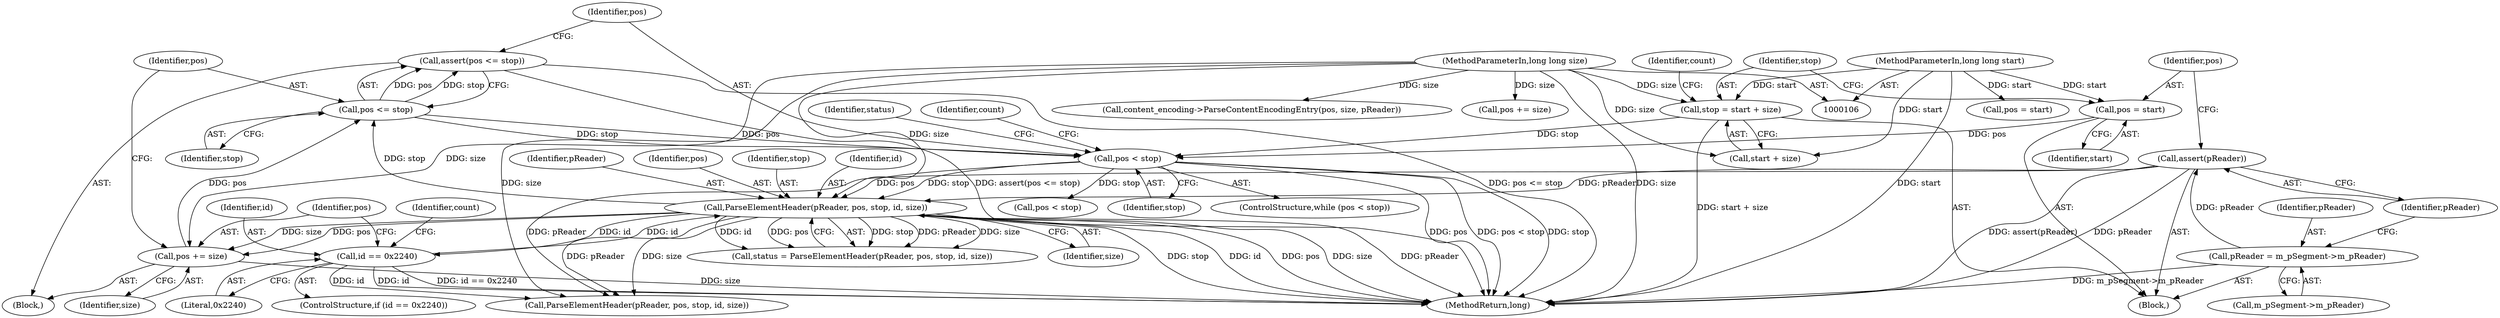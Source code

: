 digraph "1_Android_cc274e2abe8b2a6698a5c47d8aa4bb45f1f9538d_49@API" {
"1000162" [label="(Call,assert(pos <= stop))"];
"1000163" [label="(Call,pos <= stop)"];
"1000159" [label="(Call,pos += size)"];
"1000141" [label="(Call,ParseElementHeader(pReader, pos, stop, id, size))"];
"1000115" [label="(Call,assert(pReader))"];
"1000110" [label="(Call,pReader = m_pSegment->m_pReader)"];
"1000132" [label="(Call,pos < stop)"];
"1000118" [label="(Call,pos = start)"];
"1000107" [label="(MethodParameterIn,long long start)"];
"1000122" [label="(Call,stop = start + size)"];
"1000108" [label="(MethodParameterIn,long long size)"];
"1000154" [label="(Call,id == 0x2240)"];
"1000142" [label="(Identifier,pReader)"];
"1000118" [label="(Call,pos = start)"];
"1000139" [label="(Call,status = ParseElementHeader(pReader, pos, stop, id, size))"];
"1000129" [label="(Identifier,count)"];
"1000111" [label="(Identifier,pReader)"];
"1000161" [label="(Identifier,size)"];
"1000119" [label="(Identifier,pos)"];
"1000158" [label="(Identifier,count)"];
"1000165" [label="(Identifier,stop)"];
"1000163" [label="(Call,pos <= stop)"];
"1000160" [label="(Identifier,pos)"];
"1000159" [label="(Call,pos += size)"];
"1000162" [label="(Call,assert(pos <= stop))"];
"1000132" [label="(Call,pos < stop)"];
"1000120" [label="(Identifier,start)"];
"1000156" [label="(Literal,0x2240)"];
"1000143" [label="(Identifier,pos)"];
"1000134" [label="(Identifier,stop)"];
"1000122" [label="(Call,stop = start + size)"];
"1000115" [label="(Call,assert(pReader))"];
"1000140" [label="(Identifier,status)"];
"1000155" [label="(Identifier,id)"];
"1000144" [label="(Identifier,stop)"];
"1000153" [label="(ControlStructure,if (id == 0x2240))"];
"1000186" [label="(Call,pos < stop)"];
"1000141" [label="(Call,ParseElementHeader(pReader, pos, stop, id, size))"];
"1000110" [label="(Call,pReader = m_pSegment->m_pReader)"];
"1000252" [label="(MethodReturn,long)"];
"1000135" [label="(Block,)"];
"1000168" [label="(Identifier,count)"];
"1000123" [label="(Identifier,stop)"];
"1000124" [label="(Call,start + size)"];
"1000116" [label="(Identifier,pReader)"];
"1000133" [label="(Identifier,pos)"];
"1000107" [label="(MethodParameterIn,long long start)"];
"1000223" [label="(Call,content_encoding->ParseContentEncodingEntry(pos, size, pReader))"];
"1000109" [label="(Block,)"];
"1000164" [label="(Identifier,pos)"];
"1000112" [label="(Call,m_pSegment->m_pReader)"];
"1000131" [label="(ControlStructure,while (pos < stop))"];
"1000182" [label="(Call,pos = start)"];
"1000239" [label="(Call,pos += size)"];
"1000195" [label="(Call,ParseElementHeader(pReader, pos, stop, id, size))"];
"1000146" [label="(Identifier,size)"];
"1000108" [label="(MethodParameterIn,long long size)"];
"1000154" [label="(Call,id == 0x2240)"];
"1000145" [label="(Identifier,id)"];
"1000162" -> "1000135"  [label="AST: "];
"1000162" -> "1000163"  [label="CFG: "];
"1000163" -> "1000162"  [label="AST: "];
"1000133" -> "1000162"  [label="CFG: "];
"1000162" -> "1000252"  [label="DDG: pos <= stop"];
"1000162" -> "1000252"  [label="DDG: assert(pos <= stop)"];
"1000163" -> "1000162"  [label="DDG: pos"];
"1000163" -> "1000162"  [label="DDG: stop"];
"1000163" -> "1000165"  [label="CFG: "];
"1000164" -> "1000163"  [label="AST: "];
"1000165" -> "1000163"  [label="AST: "];
"1000163" -> "1000132"  [label="DDG: pos"];
"1000163" -> "1000132"  [label="DDG: stop"];
"1000159" -> "1000163"  [label="DDG: pos"];
"1000141" -> "1000163"  [label="DDG: stop"];
"1000159" -> "1000135"  [label="AST: "];
"1000159" -> "1000161"  [label="CFG: "];
"1000160" -> "1000159"  [label="AST: "];
"1000161" -> "1000159"  [label="AST: "];
"1000164" -> "1000159"  [label="CFG: "];
"1000159" -> "1000252"  [label="DDG: size"];
"1000141" -> "1000159"  [label="DDG: size"];
"1000141" -> "1000159"  [label="DDG: pos"];
"1000108" -> "1000159"  [label="DDG: size"];
"1000141" -> "1000139"  [label="AST: "];
"1000141" -> "1000146"  [label="CFG: "];
"1000142" -> "1000141"  [label="AST: "];
"1000143" -> "1000141"  [label="AST: "];
"1000144" -> "1000141"  [label="AST: "];
"1000145" -> "1000141"  [label="AST: "];
"1000146" -> "1000141"  [label="AST: "];
"1000139" -> "1000141"  [label="CFG: "];
"1000141" -> "1000252"  [label="DDG: pReader"];
"1000141" -> "1000252"  [label="DDG: stop"];
"1000141" -> "1000252"  [label="DDG: id"];
"1000141" -> "1000252"  [label="DDG: pos"];
"1000141" -> "1000252"  [label="DDG: size"];
"1000141" -> "1000139"  [label="DDG: stop"];
"1000141" -> "1000139"  [label="DDG: pReader"];
"1000141" -> "1000139"  [label="DDG: size"];
"1000141" -> "1000139"  [label="DDG: id"];
"1000141" -> "1000139"  [label="DDG: pos"];
"1000115" -> "1000141"  [label="DDG: pReader"];
"1000132" -> "1000141"  [label="DDG: pos"];
"1000132" -> "1000141"  [label="DDG: stop"];
"1000154" -> "1000141"  [label="DDG: id"];
"1000108" -> "1000141"  [label="DDG: size"];
"1000141" -> "1000154"  [label="DDG: id"];
"1000141" -> "1000195"  [label="DDG: pReader"];
"1000141" -> "1000195"  [label="DDG: size"];
"1000115" -> "1000109"  [label="AST: "];
"1000115" -> "1000116"  [label="CFG: "];
"1000116" -> "1000115"  [label="AST: "];
"1000119" -> "1000115"  [label="CFG: "];
"1000115" -> "1000252"  [label="DDG: assert(pReader)"];
"1000115" -> "1000252"  [label="DDG: pReader"];
"1000110" -> "1000115"  [label="DDG: pReader"];
"1000115" -> "1000195"  [label="DDG: pReader"];
"1000110" -> "1000109"  [label="AST: "];
"1000110" -> "1000112"  [label="CFG: "];
"1000111" -> "1000110"  [label="AST: "];
"1000112" -> "1000110"  [label="AST: "];
"1000116" -> "1000110"  [label="CFG: "];
"1000110" -> "1000252"  [label="DDG: m_pSegment->m_pReader"];
"1000132" -> "1000131"  [label="AST: "];
"1000132" -> "1000134"  [label="CFG: "];
"1000133" -> "1000132"  [label="AST: "];
"1000134" -> "1000132"  [label="AST: "];
"1000140" -> "1000132"  [label="CFG: "];
"1000168" -> "1000132"  [label="CFG: "];
"1000132" -> "1000252"  [label="DDG: pos < stop"];
"1000132" -> "1000252"  [label="DDG: stop"];
"1000132" -> "1000252"  [label="DDG: pos"];
"1000118" -> "1000132"  [label="DDG: pos"];
"1000122" -> "1000132"  [label="DDG: stop"];
"1000132" -> "1000186"  [label="DDG: stop"];
"1000118" -> "1000109"  [label="AST: "];
"1000118" -> "1000120"  [label="CFG: "];
"1000119" -> "1000118"  [label="AST: "];
"1000120" -> "1000118"  [label="AST: "];
"1000123" -> "1000118"  [label="CFG: "];
"1000107" -> "1000118"  [label="DDG: start"];
"1000107" -> "1000106"  [label="AST: "];
"1000107" -> "1000252"  [label="DDG: start"];
"1000107" -> "1000122"  [label="DDG: start"];
"1000107" -> "1000124"  [label="DDG: start"];
"1000107" -> "1000182"  [label="DDG: start"];
"1000122" -> "1000109"  [label="AST: "];
"1000122" -> "1000124"  [label="CFG: "];
"1000123" -> "1000122"  [label="AST: "];
"1000124" -> "1000122"  [label="AST: "];
"1000129" -> "1000122"  [label="CFG: "];
"1000122" -> "1000252"  [label="DDG: start + size"];
"1000108" -> "1000122"  [label="DDG: size"];
"1000108" -> "1000106"  [label="AST: "];
"1000108" -> "1000252"  [label="DDG: size"];
"1000108" -> "1000124"  [label="DDG: size"];
"1000108" -> "1000195"  [label="DDG: size"];
"1000108" -> "1000223"  [label="DDG: size"];
"1000108" -> "1000239"  [label="DDG: size"];
"1000154" -> "1000153"  [label="AST: "];
"1000154" -> "1000156"  [label="CFG: "];
"1000155" -> "1000154"  [label="AST: "];
"1000156" -> "1000154"  [label="AST: "];
"1000158" -> "1000154"  [label="CFG: "];
"1000160" -> "1000154"  [label="CFG: "];
"1000154" -> "1000252"  [label="DDG: id"];
"1000154" -> "1000252"  [label="DDG: id == 0x2240"];
"1000154" -> "1000195"  [label="DDG: id"];
}
